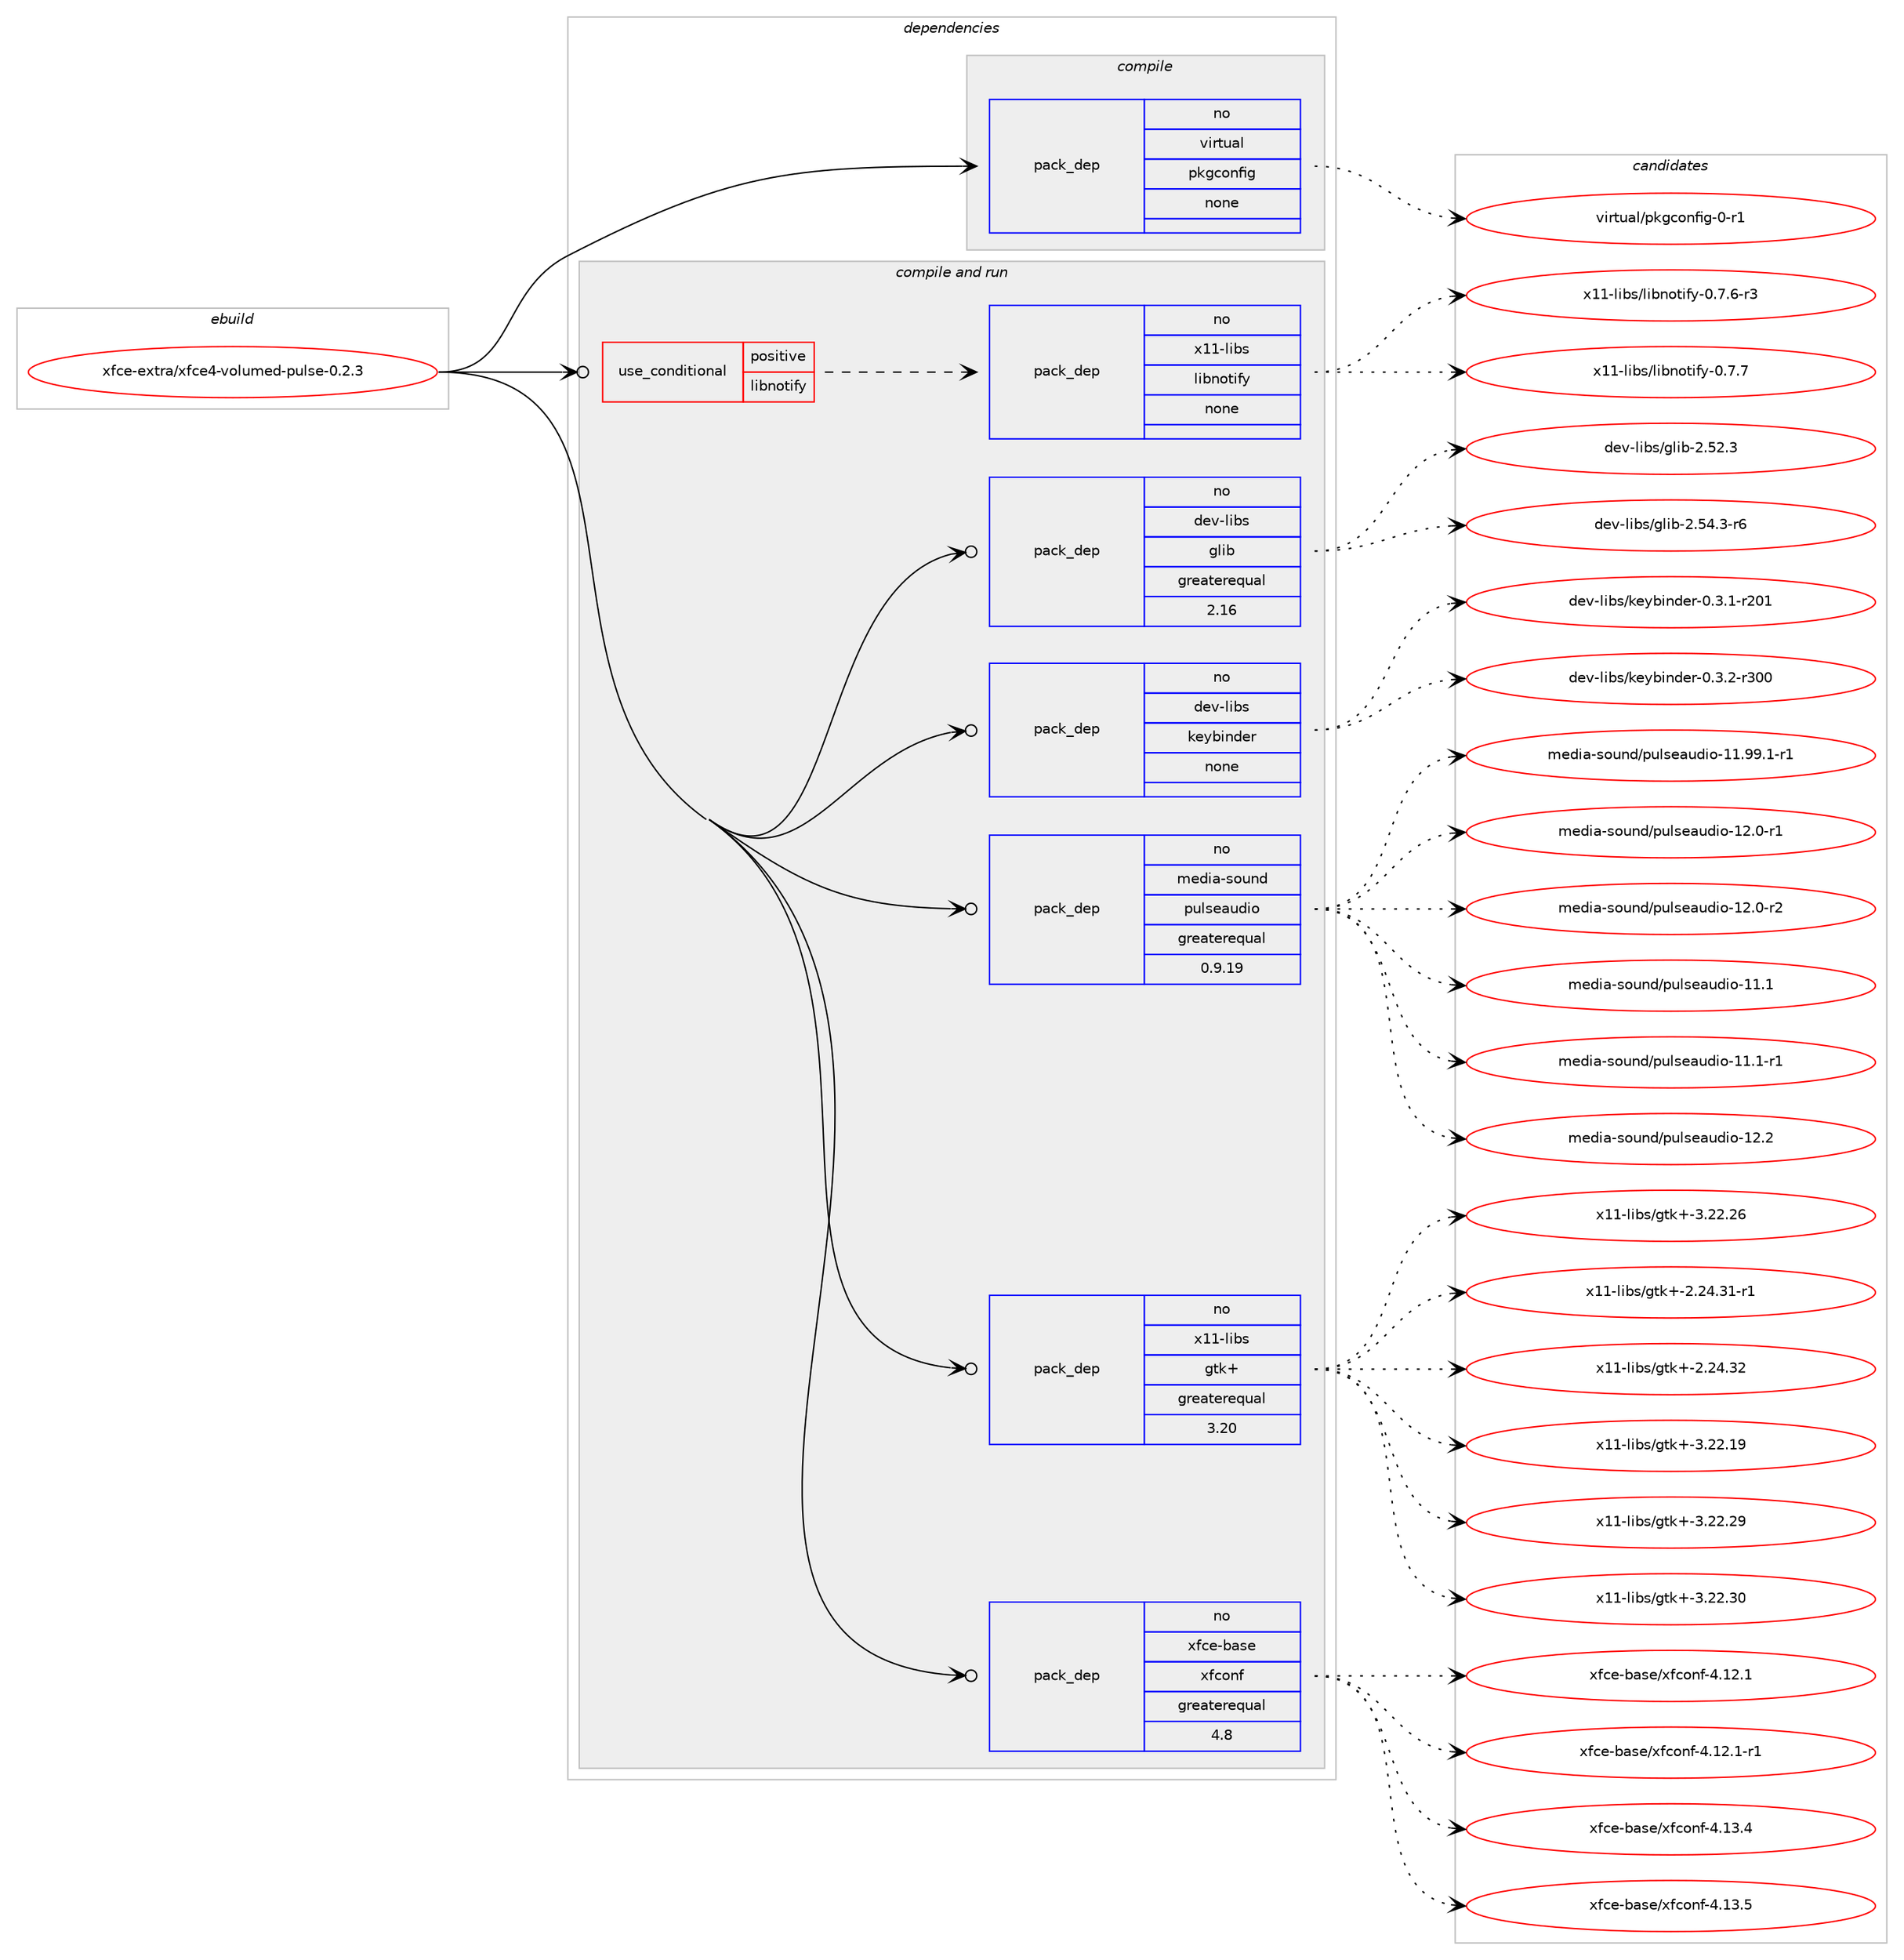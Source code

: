 digraph prolog {

# *************
# Graph options
# *************

newrank=true;
concentrate=true;
compound=true;
graph [rankdir=LR,fontname=Helvetica,fontsize=10,ranksep=1.5];#, ranksep=2.5, nodesep=0.2];
edge  [arrowhead=vee];
node  [fontname=Helvetica,fontsize=10];

# **********
# The ebuild
# **********

subgraph cluster_leftcol {
color=gray;
rank=same;
label=<<i>ebuild</i>>;
id [label="xfce-extra/xfce4-volumed-pulse-0.2.3", color=red, width=4, href="../xfce-extra/xfce4-volumed-pulse-0.2.3.svg"];
}

# ****************
# The dependencies
# ****************

subgraph cluster_midcol {
color=gray;
label=<<i>dependencies</i>>;
subgraph cluster_compile {
fillcolor="#eeeeee";
style=filled;
label=<<i>compile</i>>;
subgraph pack1930 {
dependency2466 [label=<<TABLE BORDER="0" CELLBORDER="1" CELLSPACING="0" CELLPADDING="4" WIDTH="220"><TR><TD ROWSPAN="6" CELLPADDING="30">pack_dep</TD></TR><TR><TD WIDTH="110">no</TD></TR><TR><TD>virtual</TD></TR><TR><TD>pkgconfig</TD></TR><TR><TD>none</TD></TR><TR><TD></TD></TR></TABLE>>, shape=none, color=blue];
}
id:e -> dependency2466:w [weight=20,style="solid",arrowhead="vee"];
}
subgraph cluster_compileandrun {
fillcolor="#eeeeee";
style=filled;
label=<<i>compile and run</i>>;
subgraph cond383 {
dependency2467 [label=<<TABLE BORDER="0" CELLBORDER="1" CELLSPACING="0" CELLPADDING="4"><TR><TD ROWSPAN="3" CELLPADDING="10">use_conditional</TD></TR><TR><TD>positive</TD></TR><TR><TD>libnotify</TD></TR></TABLE>>, shape=none, color=red];
subgraph pack1931 {
dependency2468 [label=<<TABLE BORDER="0" CELLBORDER="1" CELLSPACING="0" CELLPADDING="4" WIDTH="220"><TR><TD ROWSPAN="6" CELLPADDING="30">pack_dep</TD></TR><TR><TD WIDTH="110">no</TD></TR><TR><TD>x11-libs</TD></TR><TR><TD>libnotify</TD></TR><TR><TD>none</TD></TR><TR><TD></TD></TR></TABLE>>, shape=none, color=blue];
}
dependency2467:e -> dependency2468:w [weight=20,style="dashed",arrowhead="vee"];
}
id:e -> dependency2467:w [weight=20,style="solid",arrowhead="odotvee"];
subgraph pack1932 {
dependency2469 [label=<<TABLE BORDER="0" CELLBORDER="1" CELLSPACING="0" CELLPADDING="4" WIDTH="220"><TR><TD ROWSPAN="6" CELLPADDING="30">pack_dep</TD></TR><TR><TD WIDTH="110">no</TD></TR><TR><TD>dev-libs</TD></TR><TR><TD>glib</TD></TR><TR><TD>greaterequal</TD></TR><TR><TD>2.16</TD></TR></TABLE>>, shape=none, color=blue];
}
id:e -> dependency2469:w [weight=20,style="solid",arrowhead="odotvee"];
subgraph pack1933 {
dependency2470 [label=<<TABLE BORDER="0" CELLBORDER="1" CELLSPACING="0" CELLPADDING="4" WIDTH="220"><TR><TD ROWSPAN="6" CELLPADDING="30">pack_dep</TD></TR><TR><TD WIDTH="110">no</TD></TR><TR><TD>dev-libs</TD></TR><TR><TD>keybinder</TD></TR><TR><TD>none</TD></TR><TR><TD></TD></TR></TABLE>>, shape=none, color=blue];
}
id:e -> dependency2470:w [weight=20,style="solid",arrowhead="odotvee"];
subgraph pack1934 {
dependency2471 [label=<<TABLE BORDER="0" CELLBORDER="1" CELLSPACING="0" CELLPADDING="4" WIDTH="220"><TR><TD ROWSPAN="6" CELLPADDING="30">pack_dep</TD></TR><TR><TD WIDTH="110">no</TD></TR><TR><TD>media-sound</TD></TR><TR><TD>pulseaudio</TD></TR><TR><TD>greaterequal</TD></TR><TR><TD>0.9.19</TD></TR></TABLE>>, shape=none, color=blue];
}
id:e -> dependency2471:w [weight=20,style="solid",arrowhead="odotvee"];
subgraph pack1935 {
dependency2472 [label=<<TABLE BORDER="0" CELLBORDER="1" CELLSPACING="0" CELLPADDING="4" WIDTH="220"><TR><TD ROWSPAN="6" CELLPADDING="30">pack_dep</TD></TR><TR><TD WIDTH="110">no</TD></TR><TR><TD>x11-libs</TD></TR><TR><TD>gtk+</TD></TR><TR><TD>greaterequal</TD></TR><TR><TD>3.20</TD></TR></TABLE>>, shape=none, color=blue];
}
id:e -> dependency2472:w [weight=20,style="solid",arrowhead="odotvee"];
subgraph pack1936 {
dependency2473 [label=<<TABLE BORDER="0" CELLBORDER="1" CELLSPACING="0" CELLPADDING="4" WIDTH="220"><TR><TD ROWSPAN="6" CELLPADDING="30">pack_dep</TD></TR><TR><TD WIDTH="110">no</TD></TR><TR><TD>xfce-base</TD></TR><TR><TD>xfconf</TD></TR><TR><TD>greaterequal</TD></TR><TR><TD>4.8</TD></TR></TABLE>>, shape=none, color=blue];
}
id:e -> dependency2473:w [weight=20,style="solid",arrowhead="odotvee"];
}
subgraph cluster_run {
fillcolor="#eeeeee";
style=filled;
label=<<i>run</i>>;
}
}

# **************
# The candidates
# **************

subgraph cluster_choices {
rank=same;
color=gray;
label=<<i>candidates</i>>;

subgraph choice1930 {
color=black;
nodesep=1;
choice11810511411611797108471121071039911111010210510345484511449 [label="virtual/pkgconfig-0-r1", color=red, width=4,href="../virtual/pkgconfig-0-r1.svg"];
dependency2466:e -> choice11810511411611797108471121071039911111010210510345484511449:w [style=dotted,weight="100"];
}
subgraph choice1931 {
color=black;
nodesep=1;
choice1204949451081059811547108105981101111161051021214548465546544511451 [label="x11-libs/libnotify-0.7.6-r3", color=red, width=4,href="../x11-libs/libnotify-0.7.6-r3.svg"];
choice120494945108105981154710810598110111116105102121454846554655 [label="x11-libs/libnotify-0.7.7", color=red, width=4,href="../x11-libs/libnotify-0.7.7.svg"];
dependency2468:e -> choice1204949451081059811547108105981101111161051021214548465546544511451:w [style=dotted,weight="100"];
dependency2468:e -> choice120494945108105981154710810598110111116105102121454846554655:w [style=dotted,weight="100"];
}
subgraph choice1932 {
color=black;
nodesep=1;
choice1001011184510810598115471031081059845504653504651 [label="dev-libs/glib-2.52.3", color=red, width=4,href="../dev-libs/glib-2.52.3.svg"];
choice10010111845108105981154710310810598455046535246514511454 [label="dev-libs/glib-2.54.3-r6", color=red, width=4,href="../dev-libs/glib-2.54.3-r6.svg"];
dependency2469:e -> choice1001011184510810598115471031081059845504653504651:w [style=dotted,weight="100"];
dependency2469:e -> choice10010111845108105981154710310810598455046535246514511454:w [style=dotted,weight="100"];
}
subgraph choice1933 {
color=black;
nodesep=1;
choice1001011184510810598115471071011219810511010010111445484651464945114504849 [label="dev-libs/keybinder-0.3.1-r201", color=red, width=4,href="../dev-libs/keybinder-0.3.1-r201.svg"];
choice1001011184510810598115471071011219810511010010111445484651465045114514848 [label="dev-libs/keybinder-0.3.2-r300", color=red, width=4,href="../dev-libs/keybinder-0.3.2-r300.svg"];
dependency2470:e -> choice1001011184510810598115471071011219810511010010111445484651464945114504849:w [style=dotted,weight="100"];
dependency2470:e -> choice1001011184510810598115471071011219810511010010111445484651465045114514848:w [style=dotted,weight="100"];
}
subgraph choice1934 {
color=black;
nodesep=1;
choice1091011001059745115111117110100471121171081151019711710010511145494946575746494511449 [label="media-sound/pulseaudio-11.99.1-r1", color=red, width=4,href="../media-sound/pulseaudio-11.99.1-r1.svg"];
choice1091011001059745115111117110100471121171081151019711710010511145495046484511449 [label="media-sound/pulseaudio-12.0-r1", color=red, width=4,href="../media-sound/pulseaudio-12.0-r1.svg"];
choice1091011001059745115111117110100471121171081151019711710010511145495046484511450 [label="media-sound/pulseaudio-12.0-r2", color=red, width=4,href="../media-sound/pulseaudio-12.0-r2.svg"];
choice109101100105974511511111711010047112117108115101971171001051114549494649 [label="media-sound/pulseaudio-11.1", color=red, width=4,href="../media-sound/pulseaudio-11.1.svg"];
choice1091011001059745115111117110100471121171081151019711710010511145494946494511449 [label="media-sound/pulseaudio-11.1-r1", color=red, width=4,href="../media-sound/pulseaudio-11.1-r1.svg"];
choice109101100105974511511111711010047112117108115101971171001051114549504650 [label="media-sound/pulseaudio-12.2", color=red, width=4,href="../media-sound/pulseaudio-12.2.svg"];
dependency2471:e -> choice1091011001059745115111117110100471121171081151019711710010511145494946575746494511449:w [style=dotted,weight="100"];
dependency2471:e -> choice1091011001059745115111117110100471121171081151019711710010511145495046484511449:w [style=dotted,weight="100"];
dependency2471:e -> choice1091011001059745115111117110100471121171081151019711710010511145495046484511450:w [style=dotted,weight="100"];
dependency2471:e -> choice109101100105974511511111711010047112117108115101971171001051114549494649:w [style=dotted,weight="100"];
dependency2471:e -> choice1091011001059745115111117110100471121171081151019711710010511145494946494511449:w [style=dotted,weight="100"];
dependency2471:e -> choice109101100105974511511111711010047112117108115101971171001051114549504650:w [style=dotted,weight="100"];
}
subgraph choice1935 {
color=black;
nodesep=1;
choice1204949451081059811547103116107434551465050465054 [label="x11-libs/gtk+-3.22.26", color=red, width=4,href="../x11-libs/gtk+-3.22.26.svg"];
choice12049494510810598115471031161074345504650524651494511449 [label="x11-libs/gtk+-2.24.31-r1", color=red, width=4,href="../x11-libs/gtk+-2.24.31-r1.svg"];
choice1204949451081059811547103116107434550465052465150 [label="x11-libs/gtk+-2.24.32", color=red, width=4,href="../x11-libs/gtk+-2.24.32.svg"];
choice1204949451081059811547103116107434551465050464957 [label="x11-libs/gtk+-3.22.19", color=red, width=4,href="../x11-libs/gtk+-3.22.19.svg"];
choice1204949451081059811547103116107434551465050465057 [label="x11-libs/gtk+-3.22.29", color=red, width=4,href="../x11-libs/gtk+-3.22.29.svg"];
choice1204949451081059811547103116107434551465050465148 [label="x11-libs/gtk+-3.22.30", color=red, width=4,href="../x11-libs/gtk+-3.22.30.svg"];
dependency2472:e -> choice1204949451081059811547103116107434551465050465054:w [style=dotted,weight="100"];
dependency2472:e -> choice12049494510810598115471031161074345504650524651494511449:w [style=dotted,weight="100"];
dependency2472:e -> choice1204949451081059811547103116107434550465052465150:w [style=dotted,weight="100"];
dependency2472:e -> choice1204949451081059811547103116107434551465050464957:w [style=dotted,weight="100"];
dependency2472:e -> choice1204949451081059811547103116107434551465050465057:w [style=dotted,weight="100"];
dependency2472:e -> choice1204949451081059811547103116107434551465050465148:w [style=dotted,weight="100"];
}
subgraph choice1936 {
color=black;
nodesep=1;
choice12010299101459897115101471201029911111010245524649504649 [label="xfce-base/xfconf-4.12.1", color=red, width=4,href="../xfce-base/xfconf-4.12.1.svg"];
choice120102991014598971151014712010299111110102455246495046494511449 [label="xfce-base/xfconf-4.12.1-r1", color=red, width=4,href="../xfce-base/xfconf-4.12.1-r1.svg"];
choice12010299101459897115101471201029911111010245524649514652 [label="xfce-base/xfconf-4.13.4", color=red, width=4,href="../xfce-base/xfconf-4.13.4.svg"];
choice12010299101459897115101471201029911111010245524649514653 [label="xfce-base/xfconf-4.13.5", color=red, width=4,href="../xfce-base/xfconf-4.13.5.svg"];
dependency2473:e -> choice12010299101459897115101471201029911111010245524649504649:w [style=dotted,weight="100"];
dependency2473:e -> choice120102991014598971151014712010299111110102455246495046494511449:w [style=dotted,weight="100"];
dependency2473:e -> choice12010299101459897115101471201029911111010245524649514652:w [style=dotted,weight="100"];
dependency2473:e -> choice12010299101459897115101471201029911111010245524649514653:w [style=dotted,weight="100"];
}
}

}
